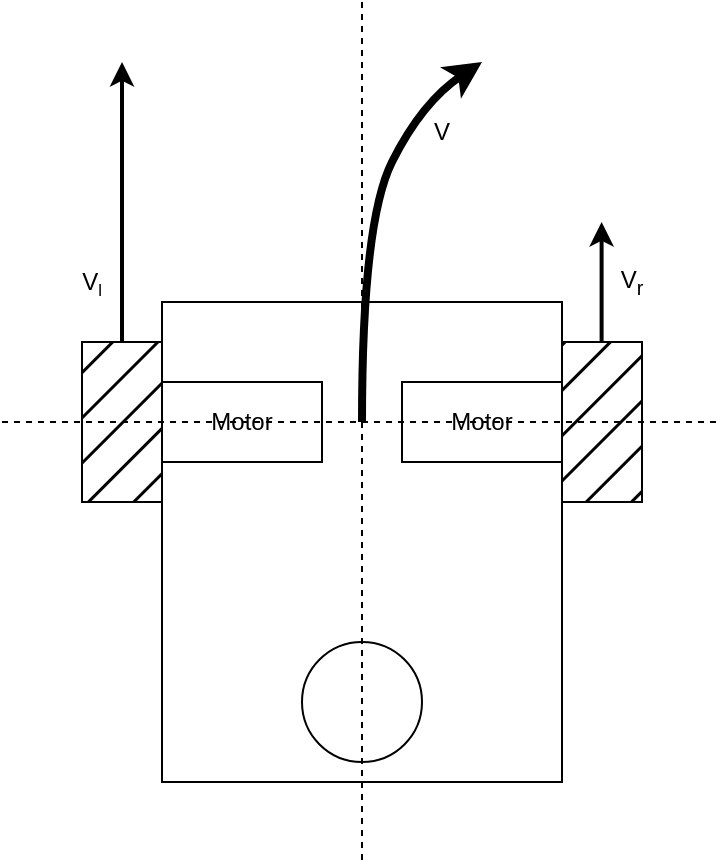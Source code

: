<mxfile version="23.0.2" type="device">
  <diagram name="Page-1" id="j3qCCm04jqVtJrp6BmQj">
    <mxGraphModel dx="1405" dy="585" grid="1" gridSize="10" guides="1" tooltips="1" connect="1" arrows="1" fold="1" page="1" pageScale="1" pageWidth="850" pageHeight="1100" math="0" shadow="0">
      <root>
        <mxCell id="0" />
        <mxCell id="1" parent="0" />
        <mxCell id="OqAEaHel-mkE3mddJbjj-1" value="" style="rounded=0;whiteSpace=wrap;html=1;" vertex="1" parent="1">
          <mxGeometry x="200" y="160" width="200" height="240" as="geometry" />
        </mxCell>
        <mxCell id="OqAEaHel-mkE3mddJbjj-2" value="Motor" style="rounded=0;whiteSpace=wrap;html=1;" vertex="1" parent="1">
          <mxGeometry x="200" y="200" width="80" height="40" as="geometry" />
        </mxCell>
        <mxCell id="OqAEaHel-mkE3mddJbjj-3" value="Motor" style="rounded=0;whiteSpace=wrap;html=1;" vertex="1" parent="1">
          <mxGeometry x="320" y="200" width="80" height="40" as="geometry" />
        </mxCell>
        <mxCell id="OqAEaHel-mkE3mddJbjj-4" value="" style="rounded=0;whiteSpace=wrap;html=1;fillStyle=hatch;fillColor=#000000;" vertex="1" parent="1">
          <mxGeometry x="160" y="180" width="40" height="80" as="geometry" />
        </mxCell>
        <mxCell id="OqAEaHel-mkE3mddJbjj-5" value="" style="rounded=0;whiteSpace=wrap;html=1;fillStyle=hatch;fillColor=#000000;" vertex="1" parent="1">
          <mxGeometry x="400" y="180" width="40" height="80" as="geometry" />
        </mxCell>
        <mxCell id="OqAEaHel-mkE3mddJbjj-6" value="" style="ellipse;whiteSpace=wrap;html=1;aspect=fixed;fillStyle=auto;fillColor=none;" vertex="1" parent="1">
          <mxGeometry x="270" y="330" width="60" height="60" as="geometry" />
        </mxCell>
        <mxCell id="OqAEaHel-mkE3mddJbjj-7" value="" style="endArrow=classic;html=1;rounded=0;exitX=0.5;exitY=0;exitDx=0;exitDy=0;strokeWidth=2;" edge="1" parent="1" source="OqAEaHel-mkE3mddJbjj-4">
          <mxGeometry width="50" height="50" relative="1" as="geometry">
            <mxPoint x="330" y="360" as="sourcePoint" />
            <mxPoint x="180" y="40" as="targetPoint" />
          </mxGeometry>
        </mxCell>
        <mxCell id="OqAEaHel-mkE3mddJbjj-8" value="" style="endArrow=classic;html=1;rounded=0;exitX=0.5;exitY=0;exitDx=0;exitDy=0;strokeWidth=2;" edge="1" parent="1">
          <mxGeometry width="50" height="50" relative="1" as="geometry">
            <mxPoint x="419.8" y="180" as="sourcePoint" />
            <mxPoint x="419.8" y="120" as="targetPoint" />
          </mxGeometry>
        </mxCell>
        <mxCell id="OqAEaHel-mkE3mddJbjj-21" value="" style="endArrow=none;dashed=1;html=1;rounded=0;" edge="1" parent="1">
          <mxGeometry width="50" height="50" relative="1" as="geometry">
            <mxPoint x="120" y="220" as="sourcePoint" />
            <mxPoint x="480" y="220" as="targetPoint" />
          </mxGeometry>
        </mxCell>
        <mxCell id="OqAEaHel-mkE3mddJbjj-22" value="" style="endArrow=none;dashed=1;html=1;rounded=0;" edge="1" parent="1">
          <mxGeometry width="50" height="50" relative="1" as="geometry">
            <mxPoint x="300" y="10" as="sourcePoint" />
            <mxPoint x="300" y="440" as="targetPoint" />
          </mxGeometry>
        </mxCell>
        <mxCell id="OqAEaHel-mkE3mddJbjj-23" value="V&lt;sub&gt;r&lt;/sub&gt;" style="text;html=1;strokeColor=none;fillColor=none;align=center;verticalAlign=middle;whiteSpace=wrap;rounded=0;" vertex="1" parent="1">
          <mxGeometry x="420" y="140" width="30" height="20" as="geometry" />
        </mxCell>
        <mxCell id="OqAEaHel-mkE3mddJbjj-24" value="V&lt;span style=&quot;font-size: 10px;&quot;&gt;&lt;sub&gt;l&lt;/sub&gt;&lt;/span&gt;" style="text;html=1;strokeColor=none;fillColor=none;align=center;verticalAlign=middle;whiteSpace=wrap;rounded=0;" vertex="1" parent="1">
          <mxGeometry x="150" y="140" width="30" height="20" as="geometry" />
        </mxCell>
        <mxCell id="OqAEaHel-mkE3mddJbjj-28" value="" style="curved=1;endArrow=classic;html=1;rounded=0;strokeWidth=4;" edge="1" parent="1">
          <mxGeometry width="50" height="50" relative="1" as="geometry">
            <mxPoint x="300" y="220" as="sourcePoint" />
            <mxPoint x="360" y="40" as="targetPoint" />
            <Array as="points">
              <mxPoint x="300" y="120" />
              <mxPoint x="330" y="60" />
            </Array>
          </mxGeometry>
        </mxCell>
        <mxCell id="OqAEaHel-mkE3mddJbjj-30" value="V" style="text;html=1;strokeColor=none;fillColor=none;align=center;verticalAlign=middle;whiteSpace=wrap;rounded=0;" vertex="1" parent="1">
          <mxGeometry x="310" y="60" width="60" height="30" as="geometry" />
        </mxCell>
      </root>
    </mxGraphModel>
  </diagram>
</mxfile>
